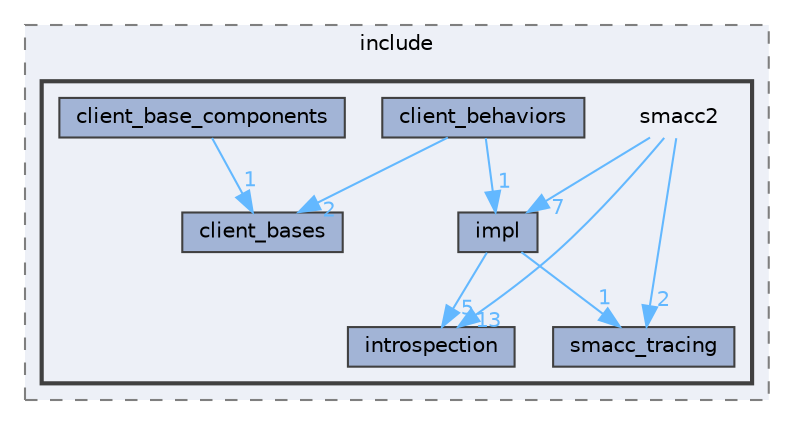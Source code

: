 digraph "smacc2/include/smacc2"
{
 // LATEX_PDF_SIZE
  bgcolor="transparent";
  edge [fontname=Helvetica,fontsize=10,labelfontname=Helvetica,labelfontsize=10];
  node [fontname=Helvetica,fontsize=10,shape=box,height=0.2,width=0.4];
  compound=true
  subgraph clusterdir_5fef5a32272069bfe3b905c0adef3223 {
    graph [ bgcolor="#edf0f7", pencolor="grey50", label="include", fontname=Helvetica,fontsize=10 style="filled,dashed", URL="dir_5fef5a32272069bfe3b905c0adef3223.html",tooltip=""]
  subgraph clusterdir_eed814b621bc5ee467e6b11379354493 {
    graph [ bgcolor="#edf0f7", pencolor="grey25", label="", fontname=Helvetica,fontsize=10 style="filled,bold", URL="dir_eed814b621bc5ee467e6b11379354493.html",tooltip=""]
    dir_eed814b621bc5ee467e6b11379354493 [shape=plaintext, label="smacc2"];
  dir_c1c27429b8c0e500d4b713f8bad3be3f [label="client_base_components", fillcolor="#a2b4d6", color="grey25", style="filled", URL="dir_c1c27429b8c0e500d4b713f8bad3be3f.html",tooltip=""];
  dir_096fc8c44aee9f973533ecd8fd6e10ca [label="client_bases", fillcolor="#a2b4d6", color="grey25", style="filled", URL="dir_096fc8c44aee9f973533ecd8fd6e10ca.html",tooltip=""];
  dir_8e762eb6dcf1217c15311480d1e5b013 [label="client_behaviors", fillcolor="#a2b4d6", color="grey25", style="filled", URL="dir_8e762eb6dcf1217c15311480d1e5b013.html",tooltip=""];
  dir_b3b7ff40e084fb7b961048203109908b [label="impl", fillcolor="#a2b4d6", color="grey25", style="filled", URL="dir_b3b7ff40e084fb7b961048203109908b.html",tooltip=""];
  dir_8d0f861b65407fbd05853a3924370552 [label="introspection", fillcolor="#a2b4d6", color="grey25", style="filled", URL="dir_8d0f861b65407fbd05853a3924370552.html",tooltip=""];
  dir_ca2f1dd51c235f3703870d779580f719 [label="smacc_tracing", fillcolor="#a2b4d6", color="grey25", style="filled", URL="dir_ca2f1dd51c235f3703870d779580f719.html",tooltip=""];
  }
  }
  dir_eed814b621bc5ee467e6b11379354493->dir_8d0f861b65407fbd05853a3924370552 [headlabel="13", labeldistance=1.5 headhref="dir_000044_000029.html" color="steelblue1" fontcolor="steelblue1"];
  dir_eed814b621bc5ee467e6b11379354493->dir_b3b7ff40e084fb7b961048203109908b [headlabel="7", labeldistance=1.5 headhref="dir_000044_000017.html" color="steelblue1" fontcolor="steelblue1"];
  dir_eed814b621bc5ee467e6b11379354493->dir_ca2f1dd51c235f3703870d779580f719 [headlabel="2", labeldistance=1.5 headhref="dir_000044_000049.html" color="steelblue1" fontcolor="steelblue1"];
  dir_c1c27429b8c0e500d4b713f8bad3be3f->dir_096fc8c44aee9f973533ecd8fd6e10ca [headlabel="1", labeldistance=1.5 headhref="dir_000000_000001.html" color="steelblue1" fontcolor="steelblue1"];
  dir_8e762eb6dcf1217c15311480d1e5b013->dir_096fc8c44aee9f973533ecd8fd6e10ca [headlabel="2", labeldistance=1.5 headhref="dir_000003_000001.html" color="steelblue1" fontcolor="steelblue1"];
  dir_8e762eb6dcf1217c15311480d1e5b013->dir_b3b7ff40e084fb7b961048203109908b [headlabel="1", labeldistance=1.5 headhref="dir_000003_000017.html" color="steelblue1" fontcolor="steelblue1"];
  dir_b3b7ff40e084fb7b961048203109908b->dir_8d0f861b65407fbd05853a3924370552 [headlabel="5", labeldistance=1.5 headhref="dir_000017_000029.html" color="steelblue1" fontcolor="steelblue1"];
  dir_b3b7ff40e084fb7b961048203109908b->dir_ca2f1dd51c235f3703870d779580f719 [headlabel="1", labeldistance=1.5 headhref="dir_000017_000049.html" color="steelblue1" fontcolor="steelblue1"];
}
